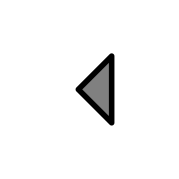 <?xml version="1.0"?>
<!DOCTYPE ipe SYSTEM "ipe.dtd">
<ipe version="70010" creator="Ipe 7.0.10">
<info created="D:20101030233541" modified="D:20101030234437"/>
<ipestyle name="basic">
<symbol name="arrow/arc(spx)">
<path stroke="sym-stroke" fill="sym-stroke" pen="sym-pen">
0 0 m
-1 0.333 l
-1 -0.333 l
h
</path>
</symbol>
<symbol name="arrow/farc(spx)">
<path stroke="sym-stroke" fill="white" pen="sym-pen">
0 0 m
-1 0.333 l
-1 -0.333 l
h
</path>
</symbol>
<symbol name="mark/circle(sx)" transformations="translations">
<path fill="sym-stroke">
0.6 0 0 0.6 0 0 e
0.4 0 0 0.4 0 0 e
</path>
</symbol>
<symbol name="mark/disk(sx)" transformations="translations">
<path fill="sym-stroke">
0.6 0 0 0.6 0 0 e
</path>
</symbol>
<symbol name="mark/fdisk(sfx)" transformations="translations">
<group>
<path fill="sym-stroke" fillrule="eofill">
0.6 0 0 0.6 0 0 e
0.4 0 0 0.4 0 0 e
</path>
<path fill="sym-fill">
0.4 0 0 0.4 0 0 e
</path>
</group>
</symbol>
<symbol name="mark/box(sx)" transformations="translations">
<path fill="sym-stroke" fillrule="eofill">
-0.6 -0.6 m
0.6 -0.6 l
0.6 0.6 l
-0.6 0.6 l
h
-0.4 -0.4 m
0.4 -0.4 l
0.4 0.4 l
-0.4 0.4 l
h
</path>
</symbol>
<symbol name="mark/square(sx)" transformations="translations">
<path fill="sym-stroke">
-0.6 -0.6 m
0.6 -0.6 l
0.6 0.6 l
-0.6 0.6 l
h
</path>
</symbol>
<symbol name="mark/fsquare(sfx)" transformations="translations">
<group>
<path fill="sym-stroke" fillrule="eofill">
-0.6 -0.6 m
0.6 -0.6 l
0.6 0.6 l
-0.6 0.6 l
h
-0.4 -0.4 m
0.4 -0.4 l
0.4 0.4 l
-0.4 0.4 l
h
</path>
<path fill="sym-fill">
-0.4 -0.4 m
0.4 -0.4 l
0.4 0.4 l
-0.4 0.4 l
h
</path>
</group>
</symbol>
<symbol name="mark/cross(sx)" transformations="translations">
<group>
<path fill="sym-stroke">
-0.43 -0.57 m
0.57 0.43 l
0.43 0.57 l
-0.57 -0.43 l
h
</path>
<path fill="sym-stroke">
-0.43 0.57 m
0.57 -0.43 l
0.43 -0.57 l
-0.57 0.43 l
h
</path>
</group>
</symbol>
<symbol name="arrow/fnormal(spx)">
<path stroke="sym-stroke" fill="white" pen="sym-pen">
0 0 m
-1 0.333 l
-1 -0.333 l
h
</path>
</symbol>
<symbol name="arrow/pointed(spx)">
<path stroke="sym-stroke" fill="sym-stroke" pen="sym-pen">
0 0 m
-1 0.333 l
-0.8 0 l
-1 -0.333 l
h
</path>
</symbol>
<symbol name="arrow/fpointed(spx)">
<path stroke="sym-stroke" fill="white" pen="sym-pen">
0 0 m
-1 0.333 l
-0.8 0 l
-1 -0.333 l
h
</path>
</symbol>
<symbol name="arrow/linear(spx)">
<path stroke="sym-stroke" pen="sym-pen">
-1 0.333 m
0 0 l
-1 -0.333 l
</path>
</symbol>
<symbol name="arrow/fdouble(spx)">
<path stroke="sym-stroke" fill="white" pen="sym-pen">
0 0 m
-1 0.333 l
-1 -0.333 l
h
-1 0 m
-2 0.333 l
-2 -0.333 l
h
</path>
</symbol>
<symbol name="arrow/double(spx)">
<path stroke="sym-stroke" fill="sym-stroke" pen="sym-pen">
0 0 m
-1 0.333 l
-1 -0.333 l
h
-1 0 m
-2 0.333 l
-2 -0.333 l
h
</path>
</symbol>
<pen name="heavier" value="0.8"/>
<pen name="fat" value="1.2"/>
<pen name="ultrafat" value="2"/>
<symbolsize name="large" value="5"/>
<symbolsize name="small" value="2"/>
<symbolsize name="tiny" value="1.1"/>
<arrowsize name="large" value="10"/>
<arrowsize name="small" value="5"/>
<arrowsize name="tiny" value="3"/>
<color name="red" value="1 0 0"/>
<color name="green" value="0 1 0"/>
<color name="blue" value="0 0 1"/>
<color name="yellow" value="1 1 0"/>
<color name="orange" value="1 0.647 0"/>
<color name="gold" value="1 0.843 0"/>
<color name="purple" value="0.627 0.125 0.941"/>
<color name="gray" value="0.745"/>
<color name="brown" value="0.647 0.165 0.165"/>
<color name="navy" value="0 0 0.502"/>
<color name="pink" value="1 0.753 0.796"/>
<color name="seagreen" value="0.18 0.545 0.341"/>
<color name="turquoise" value="0.251 0.878 0.816"/>
<color name="violet" value="0.933 0.51 0.933"/>
<color name="darkblue" value="0 0 0.545"/>
<color name="darkcyan" value="0 0.545 0.545"/>
<color name="darkgray" value="0.663"/>
<color name="darkgreen" value="0 0.392 0"/>
<color name="darkmagenta" value="0.545 0 0.545"/>
<color name="darkorange" value="1 0.549 0"/>
<color name="darkred" value="0.545 0 0"/>
<color name="lightblue" value="0.678 0.847 0.902"/>
<color name="lightcyan" value="0.878 1 1"/>
<color name="lightgray" value="0.827"/>
<color name="lightgreen" value="0.565 0.933 0.565"/>
<color name="lightyellow" value="1 1 0.878"/>
<dashstyle name="dashed" value="[4] 0"/>
<dashstyle name="dotted" value="[1 3] 0"/>
<dashstyle name="dash dotted" value="[4 2 1 2] 0"/>
<dashstyle name="dash dot dotted" value="[4 2 1 2 1 2] 0"/>
<textsize name="large" value="\large"/>
<textsize name="Large" value="\Large"/>
<textsize name="LARGE" value="\LARGE"/>
<textsize name="huge" value="\huge"/>
<textsize name="Huge" value="\Huge"/>
<textsize name="small" value="\small"/>
<textsize name="footnote" value="\footnotesize"/>
<textsize name="tiny" value="\tiny"/>
<textstyle name="center" begin="\begin{center}" end="\end{center}"/>
<textstyle name="itemize" begin="\begin{itemize}" end="\end{itemize}"/>
<textstyle name="item" begin="\begin{itemize}\item{}" end="\end{itemize}"/>
<gridsize name="4 pts" value="4"/>
<gridsize name="8 pts (~3 mm)" value="8"/>
<gridsize name="16 pts (~6 mm)" value="16"/>
<gridsize name="32 pts (~12 mm)" value="32"/>
<gridsize name="10 pts (~3.5 mm)" value="10"/>
<gridsize name="20 pts (~7 mm)" value="20"/>
<gridsize name="14 pts (~5 mm)" value="14"/>
<gridsize name="28 pts (~10 mm)" value="28"/>
<gridsize name="56 pts (~20 mm)" value="56"/>
<anglesize name="90 deg" value="90"/>
<anglesize name="60 deg" value="60"/>
<anglesize name="45 deg" value="45"/>
<anglesize name="30 deg" value="30"/>
<anglesize name="22.5 deg" value="22.5"/>
<tiling name="falling" angle="-60" step="4" width="1"/>
<tiling name="rising" angle="30" step="4" width="1"/>
</ipestyle>
<ipestyle name="minimum">
<color name="black" value="0"/>
<color name="white" value="1"/>
<color name="red" value="1 0 0"/>
<color name="green" value="0 0.501 0"/>
<color name="blue" value="0 0 1"/>
<color name="yellow" value="1 1 0"/>
<color name="orange" value="1 0.647 0"/>
<color name="gold" value="1 0.843 0"/>
<color name="purple" value="0.501 0 0.501"/>
<color name="gray" value="0.501"/>
<color name="brown" value="0.647 0.164 0.164"/>
<color name="navy" value="0 0 0.501"/>
<color name="pink" value="1 0.752 0.796"/>
<color name="seagreen" value="0.18 0.545 0.341"/>
<color name="turquoise" value="0.25 0.878 0.815"/>
<color name="violet" value="0.933 0.509 0.933"/>
<color name="darkblue" value="0 0 0.545"/>
<color name="darkcyan" value="0 0.545 0.545"/>
<color name="darkgray" value="0.662"/>
<color name="darkgreen" value="0 0.392 0"/>
<color name="darkmagenta" value="0.545 0 0.545"/>
<color name="darkorange" value="1 0.549 0"/>
<color name="darkred" value="0.545 0 0"/>
<color name="lightblue" value="0.678 0.847 0.901"/>
<color name="lightcyan" value="0.878 1 1"/>
<color name="lightgray" value="0.827"/>
<color name="lightgreen" value="0.564 0.933 0.564"/>
<color name="lightyellow" value="1 1 0.878"/>
<color name="aliceblue" value="0.941 0.972 1"/>
<color name="antiquewhite" value="0.98 0.921 0.843"/>
<color name="aqua" value="0 1 1"/>
<color name="aquamarine" value="0.498 1 0.831"/>
<color name="azure" value="0.941 1 1"/>
<color name="beige" value="0.96 0.96 0.862"/>
<color name="bisque" value="1 0.894 0.768"/>
<color name="blanchedalmond" value="1 0.921 0.803"/>
<color name="blueviolet" value="0.541 0.168 0.886"/>
<color name="burlywood" value="0.87 0.721 0.529"/>
<color name="cadetblue" value="0.372 0.619 0.627"/>
<color name="chartreuse" value="0.498 1 0"/>
<color name="chocolate" value="0.823 0.411 0.117"/>
<color name="coral" value="1 0.498 0.313"/>
<color name="cornflowerblue" value="0.392 0.584 0.929"/>
<color name="cornsilk" value="1 0.972 0.862"/>
<color name="crimson" value="0.862 0.078 0.235"/>
<color name="cyan" value="0 1 1"/>
<color name="darkgoldenrod" value="0.721 0.525 0.043"/>
<color name="darkkhaki" value="0.741 0.717 0.419"/>
<color name="darkolivegreen" value="0.333 0.419 0.184"/>
<color name="darkorchid" value="0.6 0.196 0.8"/>
<color name="darksalmon" value="0.913 0.588 0.478"/>
<color name="darkseagreen" value="0.56 0.737 0.56"/>
<color name="darkslateblue" value="0.282 0.239 0.545"/>
<color name="darkslategray" value="0.184 0.309 0.309"/>
<color name="darkturquoise" value="0 0.807 0.819"/>
<color name="darkviolet" value="0.58 0 0.827"/>
<color name="deeppink" value="1 0.078 0.576"/>
<color name="deepskyblue" value="0 0.749 1"/>
<color name="dimgray" value="0.411"/>
<color name="dodgerblue" value="0.117 0.564 1"/>
<color name="firebrick" value="0.698 0.133 0.133"/>
<color name="floralwhite" value="1 0.98 0.941"/>
<color name="forestgreen" value="0.133 0.545 0.133"/>
<color name="fuchsia" value="1 0 1"/>
<color name="gainsboro" value="0.862"/>
<color name="ghostwhite" value="0.972 0.972 1"/>
<color name="goldenrod" value="0.854 0.647 0.125"/>
<color name="greenyellow" value="0.678 1 0.184"/>
<color name="honeydew" value="0.941 1 0.941"/>
<color name="hotpink" value="1 0.411 0.705"/>
<color name="indianred" value="0.803 0.36 0.36"/>
<color name="indigo" value="0.294 0 0.509"/>
<color name="ivory" value="1 1 0.941"/>
<color name="khaki" value="0.941 0.901 0.549"/>
<color name="lavender" value="0.901 0.901 0.98"/>
<color name="lavenderblush" value="1 0.941 0.96"/>
<color name="lawngreen" value="0.486 0.988 0"/>
<color name="lemonchiffon" value="1 0.98 0.803"/>
<color name="lightcoral" value="0.941 0.501 0.501"/>
<color name="lightgoldenrodyellow" value="0.98 0.98 0.823"/>
<color name="lightpink" value="1 0.713 0.756"/>
<color name="lightsalmon" value="1 0.627 0.478"/>
<color name="lightseagreen" value="0.125 0.698 0.666"/>
<color name="lightskyblue" value="0.529 0.807 0.98"/>
<color name="lightslategray" value="0.466 0.533 0.6"/>
<color name="lightsteelblue" value="0.69 0.768 0.87"/>
<color name="lime" value="0 1 0"/>
<color name="limegreen" value="0.196 0.803 0.196"/>
<color name="linen" value="0.98 0.941 0.901"/>
<color name="magenta" value="1 0 1"/>
<color name="maroon" value="0.501 0 0"/>
<color name="mediumaquamarine" value="0.4 0.803 0.666"/>
<color name="mediumblue" value="0 0 0.803"/>
<color name="mediumorchid" value="0.729 0.333 0.827"/>
<color name="mediumpurple" value="0.576 0.439 0.858"/>
<color name="mediumseagreen" value="0.235 0.701 0.443"/>
<color name="mediumslateblue" value="0.482 0.407 0.933"/>
<color name="mediumspringgreen" value="0 0.98 0.603"/>
<color name="mediumturquoise" value="0.282 0.819 0.8"/>
<color name="mediumvioletred" value="0.78 0.082 0.521"/>
<color name="midnightblue" value="0.098 0.098 0.439"/>
<color name="mintcream" value="0.96 1 0.98"/>
<color name="mistyrose" value="1 0.894 0.882"/>
<color name="moccasin" value="1 0.894 0.709"/>
<color name="navajowhite" value="1 0.87 0.678"/>
<color name="oldlace" value="0.992 0.96 0.901"/>
<color name="olive" value="0.501 0.501 0"/>
<color name="olivedrab" value="0.419 0.556 0.137"/>
<color name="orangered" value="1 0.27 0"/>
<color name="orchid" value="0.854 0.439 0.839"/>
<color name="palegoldenrod" value="0.933 0.909 0.666"/>
<color name="palegreen" value="0.596 0.984 0.596"/>
<color name="paleturquoise" value="0.686 0.933 0.933"/>
<color name="palevioletred" value="0.858 0.439 0.576"/>
<color name="papayawhip" value="1 0.937 0.835"/>
<color name="peachpuff" value="1 0.854 0.725"/>
<color name="peru" value="0.803 0.521 0.247"/>
<color name="plum" value="0.866 0.627 0.866"/>
<color name="powderblue" value="0.69 0.878 0.901"/>
<color name="rosybrown" value="0.737 0.56 0.56"/>
<color name="royalblue" value="0.254 0.411 0.882"/>
<color name="saddlebrown" value="0.545 0.27 0.074"/>
<color name="salmon" value="0.98 0.501 0.447"/>
<color name="sandybrown" value="0.956 0.643 0.376"/>
<color name="seashell" value="1 0.96 0.933"/>
<color name="sienna" value="0.627 0.321 0.176"/>
<color name="silver" value="0.752"/>
<color name="skyblue" value="0.529 0.807 0.921"/>
<color name="slateblue" value="0.415 0.352 0.803"/>
<color name="slategray" value="0.439 0.501 0.564"/>
<color name="snow" value="1 0.98 0.98"/>
<color name="springgreen" value="0 1 0.498"/>
<color name="steelblue" value="0.274 0.509 0.705"/>
<color name="tan" value="0.823 0.705 0.549"/>
<color name="teal" value="0 0.501 0.501"/>
<color name="thistle" value="0.847 0.749 0.847"/>
<color name="tomato" value="1 0.388 0.278"/>
<color name="wheat" value="0.96 0.87 0.701"/>
<color name="whitesmoke" value="0.96"/>
<color name="yellowgreen" value="0.603 0.803 0.196"/>
<opacity name="0%" value="0"/>
<opacity name="10%" value="0.1"/>
<opacity name="20%" value="0.2"/>
<opacity name="30%" value="0.3"/>
<opacity name="40%" value="0.4"/>
<opacity name="50%" value="0.5"/>
<opacity name="60%" value="0.6"/>
<opacity name="70%" value="0.7"/>
<opacity name="80%" value="0.8"/>
<opacity name="90%" value="0.9"/>
<opacity name="100%" value="1"/>
</ipestyle>
<page>
<layer name="alpha"/>
<view layers="alpha" active="alpha"/>
<path layer="alpha" stroke="black" opacity="0%">
16 832 m
16 768 l
80 768 l
80 832 l
h
</path>
<path matrix="-1 0 0 1 100 0" stroke="black" fill="gray" pen="ultrafat">
44 812 m
44 788 l
56 800 l
h
</path>
</page>
</ipe>
